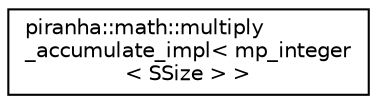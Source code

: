 digraph "Graphical Class Hierarchy"
{
  edge [fontname="Helvetica",fontsize="10",labelfontname="Helvetica",labelfontsize="10"];
  node [fontname="Helvetica",fontsize="10",shape=record];
  rankdir="LR";
  Node0 [label="piranha::math::multiply\l_accumulate_impl\< mp_integer\l\< SSize \> \>",height=0.2,width=0.4,color="black", fillcolor="white", style="filled",URL="$structpiranha_1_1math_1_1multiply__accumulate__impl_3_01mp__integer_3_01_s_size_01_4_01_4.html",tooltip="Specialisation of the implementation of piranha::math::multiply_accumulate() for piranha::mp_integer..."];
}

